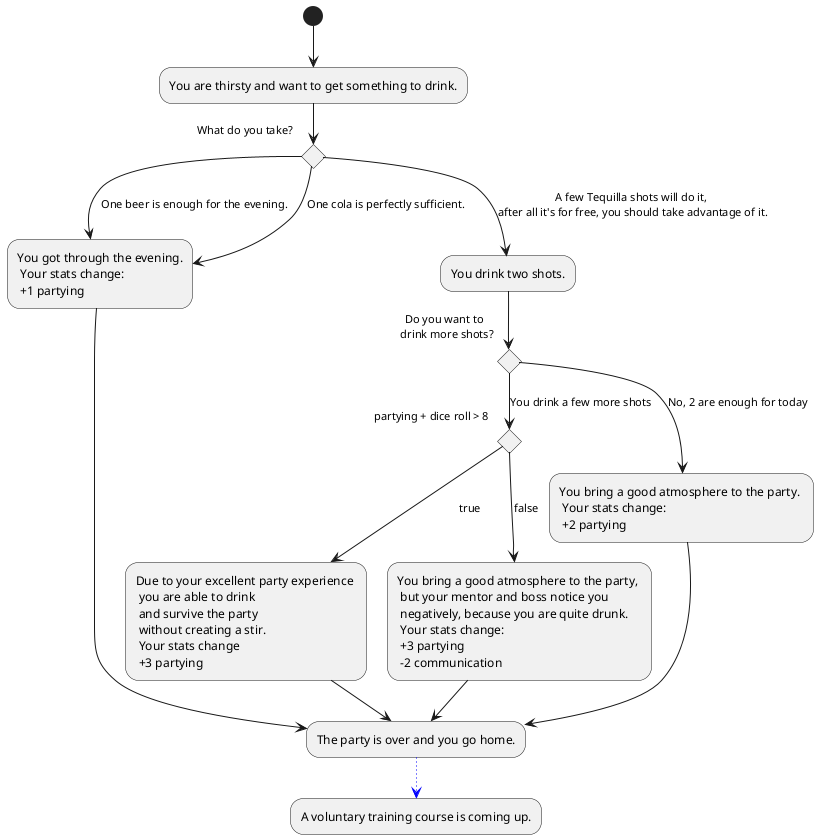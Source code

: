 @startuml
(*) --> "You are thirsty and want to get something to drink."
if "What do you take?" then 
--> [One beer is enough for the evening.] "You got through the evening.\n Your stats change:\n +1 partying" as lightParty
else 
--> [One cola is perfectly sufficient.] lightParty
else 
-->[A few Tequilla shots will do it, \nafter all it's for free, you should take advantage of it.] "You drink two shots."
if "Do you want to \n drink more shots?" then 
--> [You drink a few more shots] if "partying + dice roll > 8" as drink then 
--> [true] "Due to your excellent party experience \n you are able to drink \n and survive the party \n without creating a stir. \n Your stats change \n +3 partying" as goodEnd
else 
--> [false] "You bring a good atmosphere to the party, \n but your mentor and boss notice you \n negatively, because you are quite drunk.\n Your stats change: \n +3 partying \n -2 communication" as badEnd
endif
else 
--> [No, 2 are enough for today] "You bring a good atmosphere to the party. \n Your stats change:\n +2 partying"
endif
--> "The party is over and you go home." as home
badEnd --> home
lightParty --> home
goodEnd --> home
-[#blue,dotted]-> "A voluntary training course is coming up."

@enduml